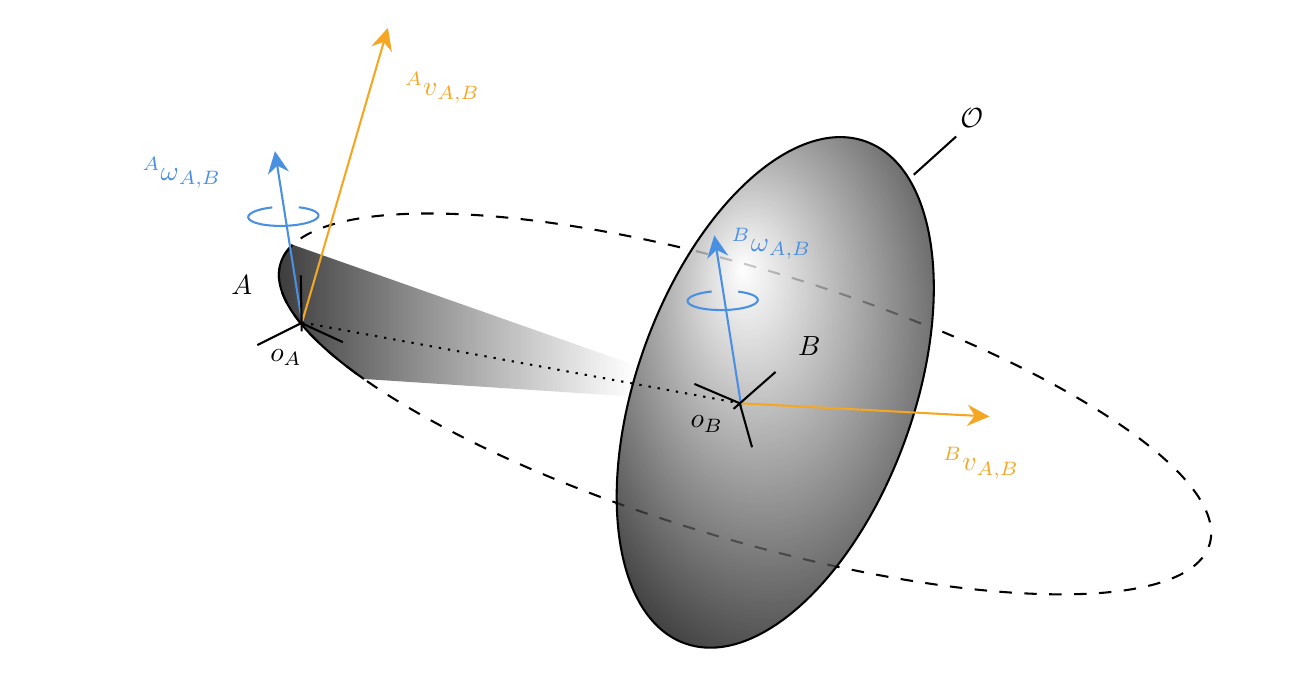 

  
\tikzset {_pz2rdry1e/.code = {\pgfsetadditionalshadetransform{ \pgftransformshift{\pgfpoint{79.86 bp } { -104.94 bp }  }  \pgftransformscale{1.32 }  }}}
\pgfdeclareradialshading{_6kiqgnto4}{\pgfpoint{-64bp}{88bp}}{rgb(0bp)=(1,1,1);
rgb(0bp)=(1,1,1);
rgb(25bp)=(0,0,0);
rgb(400bp)=(0,0,0)}
\tikzset{_xup3th3mn/.code = {\pgfsetadditionalshadetransform{\pgftransformshift{\pgfpoint{79.86 bp } { -104.94 bp }  }  \pgftransformscale{1.32 } }}}
\pgfdeclareradialshading{_3lxiuqmjc} { \pgfpoint{-64bp} {88bp}} {color(0bp)=(transparent!20);
color(0bp)=(transparent!20);
color(25bp)=(transparent!20);
color(400bp)=(transparent!20)} 
\pgfdeclarefading{_zbog9ly0w}{\tikz \fill[shading=_3lxiuqmjc,_xup3th3mn] (0,0) rectangle (50bp,50bp); } 

  
\tikzset {_xea8ldfa3/.code = {\pgfsetadditionalshadetransform{ \pgftransformshift{\pgfpoint{0 bp } { -25 bp }  }  \pgftransformrotate{0 }  \pgftransformscale{2 }  }}}
\pgfdeclarehorizontalshading{_9d8h0r7fb}{150bp}{rgb(0bp)=(0,0,0);
rgb(37.5bp)=(0,0,0);
rgb(56.607bp)=(0.13,0.12,0.12);
rgb(100bp)=(0.13,0.12,0.12)}
\tikzset{_nya77levt/.code = {\pgfsetadditionalshadetransform{\pgftransformshift{\pgfpoint{0 bp } { -25 bp }  }  \pgftransformrotate{0 }  \pgftransformscale{2 } }}}
\pgfdeclarehorizontalshading{_u2byyz99c} {150bp} {color(0bp)=(transparent!20);
color(37.5bp)=(transparent!20);
color(56.607bp)=(transparent!100);
color(100bp)=(transparent!100) } 
\pgfdeclarefading{_kdbdbbjsa}{\tikz \fill[shading=_u2byyz99c,_nya77levt] (0,0) rectangle (50bp,50bp); } 
\tikzset{every picture/.style={line width=0.75pt}} %

\begin{tikzpicture}[x=0.75pt,y=0.75pt,yscale=-1,xscale=1]

\draw  [draw opacity=0][dash pattern={on 4.5pt off 4.5pt}] (446.76,172.75) .. controls (472.49,183.48) and (496.36,195.23) .. (516.81,207.55) .. controls (600.9,258.22) and (595.16,299.3) .. (503.98,299.3) .. controls (412.79,299.3) and (270.7,258.22) .. (186.6,207.55) .. controls (102.51,156.88) and (108.25,115.8) .. (199.43,115.8) .. controls (235.41,115.8) and (279.31,122.2) .. (324.45,133.05) -- (351.71,207.55) -- cycle ; \draw  [dash pattern={on 4.5pt off 4.5pt}] (446.76,172.75) .. controls (472.49,183.48) and (496.36,195.23) .. (516.81,207.55) .. controls (600.9,258.22) and (595.16,299.3) .. (503.98,299.3) .. controls (412.79,299.3) and (270.7,258.22) .. (186.6,207.55) .. controls (102.51,156.88) and (108.25,115.8) .. (199.43,115.8) .. controls (235.41,115.8) and (279.31,122.2) .. (324.45,133.05) ;
\draw  [draw opacity=0][dash pattern={on 4.5pt off 4.5pt}] (328.03,133.92) .. controls (365.94,143.31) and (404.54,155.77) .. (439.88,170.18) -- (350.06,207.14) -- cycle ; \draw  [dash pattern={on 4.5pt off 4.5pt}] (328.03,133.92) .. controls (365.94,143.31) and (404.54,155.77) .. (439.88,170.18) ;
\path  [shading=_6kiqgnto4,_pz2rdry1e,path fading= _zbog9ly0w ,fading transform={xshift=2}] (322.63,322.88) .. controls (288,310.38) and (279.47,246.12) .. (303.57,179.36) .. controls (327.67,112.6) and (375.28,68.62) .. (409.91,81.12) .. controls (444.53,93.62) and (453.07,157.87) .. (428.96,224.63) .. controls (404.86,291.39) and (357.26,335.38) .. (322.63,322.88) -- cycle ; %
 \draw  [color={rgb, 255:red, 0; green, 0; blue, 0 }  ,draw opacity=1 ] (322.63,322.88) .. controls (288,310.38) and (279.47,246.12) .. (303.57,179.36) .. controls (327.67,112.6) and (375.28,68.62) .. (409.91,81.12) .. controls (444.53,93.62) and (453.07,157.87) .. (428.96,224.63) .. controls (404.86,291.39) and (357.26,335.38) .. (322.63,322.88) -- cycle ; %

\draw  [draw opacity=0][shading=_9d8h0r7fb,_xea8ldfa3,path fading= _kdbdbbjsa ,fading transform={xshift=2}][line width=0.75]  (168.06,195.53) .. controls (129.57,168.51) and (118.39,145.19) .. (133.76,130.87) -- (351.71,207.55) -- cycle ; \draw  [color={rgb, 255:red, 0; green, 0; blue, 0 }  ,draw opacity=1 ][line width=0.75]  (168.06,195.53) .. controls (129.57,168.51) and (118.39,145.19) .. (133.76,130.87) ;
\draw [color={rgb, 255:red, 74; green, 144; blue, 226 }  ,draw opacity=1 ]   (138.26,168.3) -- (125.69,88.74) ;
\draw [shift={(125.22,85.77)}, rotate = 81.02] [fill={rgb, 255:red, 74; green, 144; blue, 226 }  ,fill opacity=1 ][line width=0.08]  [draw opacity=0] (10.72,-5.15) -- (0,0) -- (10.72,5.15) -- (7.12,0) -- cycle    ;
\draw  [draw opacity=0] (136.71,112.81) .. controls (140.06,113.18) and (142.9,113.87) .. (144.61,114.83) .. controls (148.59,117.05) and (144.94,119.89) .. (136.47,121.17) .. controls (128,122.45) and (117.9,121.69) .. (113.92,119.46) .. controls (109.94,117.24) and (113.59,114.4) .. (122.06,113.12) .. controls (122.67,113.02) and (123.29,112.94) .. (123.92,112.87) -- (129.27,117.14) -- cycle ; \draw  [color={rgb, 255:red, 74; green, 144; blue, 226 }  ,draw opacity=1 ] (136.71,112.81) .. controls (140.06,113.18) and (142.9,113.87) .. (144.61,114.83) .. controls (148.59,117.05) and (144.94,119.89) .. (136.47,121.17) .. controls (128,122.45) and (117.9,121.69) .. (113.92,119.46) .. controls (109.94,117.24) and (113.59,114.4) .. (122.06,113.12) .. controls (122.67,113.02) and (123.29,112.94) .. (123.92,112.87) ;
\draw [color={rgb, 255:red, 245; green, 166; blue, 35 }  ,draw opacity=1 ]   (138.26,168.3) -- (178.8,29.21) ;
\draw [shift={(179.64,26.33)}, rotate = 106.25] [fill={rgb, 255:red, 245; green, 166; blue, 35 }  ,fill opacity=1 ][line width=0.08]  [draw opacity=0] (10.72,-5.15) -- (0,0) -- (10.72,5.15) -- (7.12,0) -- cycle    ;
\draw [color={rgb, 255:red, 74; green, 144; blue, 226 }  ,draw opacity=1 ]   (349.93,208.86) -- (337.36,129.3) ;
\draw [shift={(336.89,126.33)}, rotate = 81.02] [fill={rgb, 255:red, 74; green, 144; blue, 226 }  ,fill opacity=1 ][line width=0.08]  [draw opacity=0] (10.72,-5.15) -- (0,0) -- (10.72,5.15) -- (7.12,0) -- cycle    ;
\draw  [draw opacity=0] (348.42,153.44) .. controls (351.77,153.84) and (354.6,154.55) .. (356.3,155.53) .. controls (360.26,157.79) and (356.59,160.59) .. (348.11,161.8) .. controls (339.62,163) and (329.53,162.14) .. (325.57,159.88) .. controls (321.61,157.62) and (325.28,154.81) .. (333.77,153.61) .. controls (334.38,153.52) and (335,153.45) .. (335.63,153.38) -- (340.94,157.7) -- cycle ; \draw  [color={rgb, 255:red, 74; green, 144; blue, 226 }  ,draw opacity=1 ] (348.42,153.44) .. controls (351.77,153.84) and (354.6,154.55) .. (356.3,155.53) .. controls (360.26,157.79) and (356.59,160.59) .. (348.11,161.8) .. controls (339.62,163) and (329.53,162.14) .. (325.57,159.88) .. controls (321.61,157.62) and (325.28,154.81) .. (333.77,153.61) .. controls (334.38,153.52) and (335,153.45) .. (335.63,153.38) ;
\draw [color={rgb, 255:red, 245; green, 166; blue, 35 }  ,draw opacity=1 ]   (349.14,207.23) -- (466.49,213.46) ;
\draw [shift={(469.49,213.62)}, rotate = 183.04] [fill={rgb, 255:red, 245; green, 166; blue, 35 }  ,fill opacity=1 ][line width=0.08]  [draw opacity=0] (10.72,-5.15) -- (0,0) -- (10.72,5.15) -- (7.12,0) -- cycle    ;
\draw   (116.74,179.19) -- (137.96,168.6) -- (157.96,177.8) ;
\draw    (138.11,172.65) -- (137.66,145.66) ;

\draw   (327.32,197.92) -- (349.14,207.23) -- (355.08,228.42) ;
\draw    (346.15,209.96) -- (366.42,192.15) ;

\draw  [dash pattern={on 0.84pt off 2.51pt}]  (138.26,168.3) -- (349.14,207.23) ;
\draw    (453.4,78.74) -- (433,97.14) ;

\draw (59.92,87.04) node [anchor=north west][inner sep=0.75pt]    {$\textcolor[rgb]{0.29,0.56,0.89}{^{A}}\textcolor[rgb]{0.29,0.56,0.89}{\omega }\textcolor[rgb]{0.29,0.56,0.89}{_{A,B}}$};
\draw (343.79,121.46) node [anchor=north west][inner sep=0.75pt]    {$\textcolor[rgb]{0.29,0.56,0.89}{^{B}}\textcolor[rgb]{0.29,0.56,0.89}{\omega }\textcolor[rgb]{0.29,0.56,0.89}{_{A,B}}$};
\draw (445.7,227.12) node [anchor=north west][inner sep=0.75pt]    {$\textcolor[rgb]{0.96,0.65,0.14}{^{B}}\textcolor[rgb]{0.96,0.65,0.14}{v}\textcolor[rgb]{0.96,0.65,0.14}{_{A,B}}$};
\draw (186.39,46.06) node [anchor=north west][inner sep=0.75pt]    {$\textcolor[rgb]{0.96,0.65,0.14}{^{A}}\textcolor[rgb]{0.96,0.65,0.14}{v}\textcolor[rgb]{0.96,0.65,0.14}{_{A,B}}$};
\draw (102.73,144.01) node [anchor=north west][inner sep=0.75pt]    {$A$};
\draw (375.78,173.75) node [anchor=north west][inner sep=0.75pt]    {$B$};
\draw (323.94,211.87) node [anchor=north west][inner sep=0.75pt]    {$o_{B}$};
\draw (121.49,179.83) node [anchor=north west][inner sep=0.75pt]    {$o_{A}$};
\draw (454,63.8) node [anchor=north west][inner sep=0.75pt]    {$\mathcal{O}$};


\end{tikzpicture}